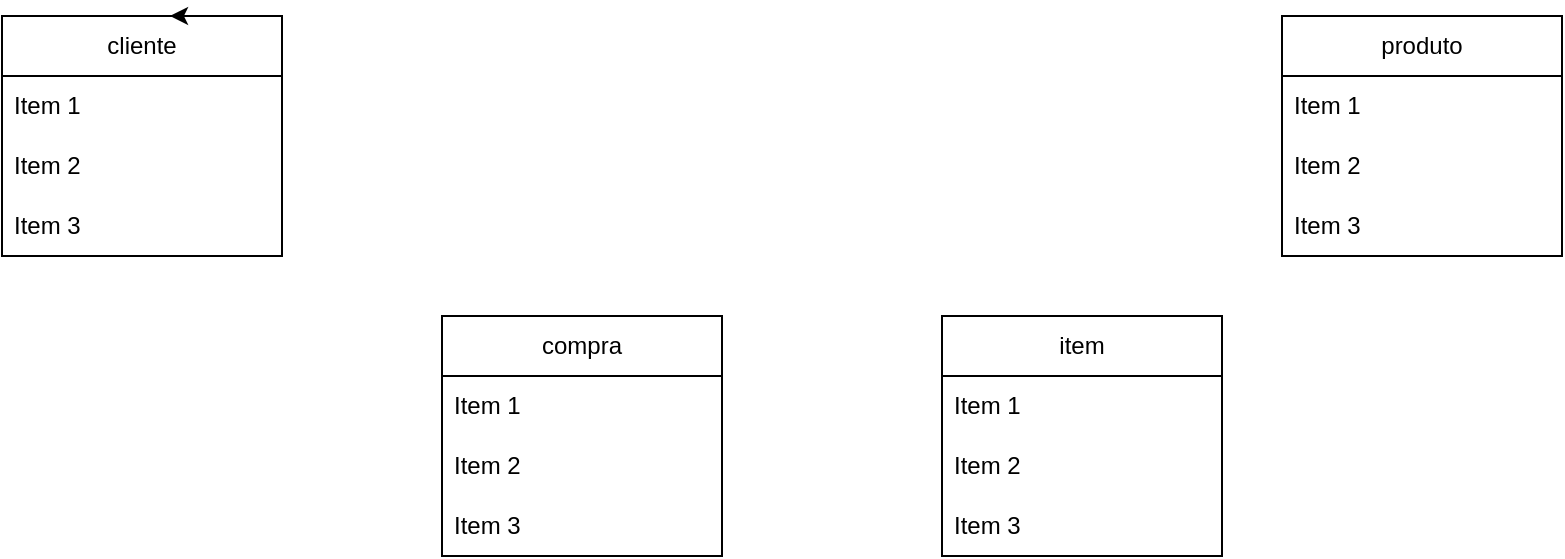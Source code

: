 <mxfile version="21.1.4" type="device">
  <diagram name="Página-1" id="mCMmeOH2ORv3hlpzxNCA">
    <mxGraphModel dx="954" dy="559" grid="1" gridSize="10" guides="1" tooltips="1" connect="1" arrows="1" fold="1" page="1" pageScale="1" pageWidth="827" pageHeight="1169" math="0" shadow="0">
      <root>
        <mxCell id="0" />
        <mxCell id="1" parent="0" />
        <mxCell id="1de8rBF5oALxf4JBLK5O-2" value="cliente" style="swimlane;fontStyle=0;childLayout=stackLayout;horizontal=1;startSize=30;horizontalStack=0;resizeParent=1;resizeParentMax=0;resizeLast=0;collapsible=1;marginBottom=0;whiteSpace=wrap;html=1;" vertex="1" parent="1">
          <mxGeometry x="20" y="150" width="140" height="120" as="geometry" />
        </mxCell>
        <mxCell id="1de8rBF5oALxf4JBLK5O-3" value="Item 1" style="text;strokeColor=none;fillColor=none;align=left;verticalAlign=middle;spacingLeft=4;spacingRight=4;overflow=hidden;points=[[0,0.5],[1,0.5]];portConstraint=eastwest;rotatable=0;whiteSpace=wrap;html=1;" vertex="1" parent="1de8rBF5oALxf4JBLK5O-2">
          <mxGeometry y="30" width="140" height="30" as="geometry" />
        </mxCell>
        <mxCell id="1de8rBF5oALxf4JBLK5O-4" value="Item 2" style="text;strokeColor=none;fillColor=none;align=left;verticalAlign=middle;spacingLeft=4;spacingRight=4;overflow=hidden;points=[[0,0.5],[1,0.5]];portConstraint=eastwest;rotatable=0;whiteSpace=wrap;html=1;" vertex="1" parent="1de8rBF5oALxf4JBLK5O-2">
          <mxGeometry y="60" width="140" height="30" as="geometry" />
        </mxCell>
        <mxCell id="1de8rBF5oALxf4JBLK5O-5" value="Item 3" style="text;strokeColor=none;fillColor=none;align=left;verticalAlign=middle;spacingLeft=4;spacingRight=4;overflow=hidden;points=[[0,0.5],[1,0.5]];portConstraint=eastwest;rotatable=0;whiteSpace=wrap;html=1;" vertex="1" parent="1de8rBF5oALxf4JBLK5O-2">
          <mxGeometry y="90" width="140" height="30" as="geometry" />
        </mxCell>
        <mxCell id="1de8rBF5oALxf4JBLK5O-6" value="compra" style="swimlane;fontStyle=0;childLayout=stackLayout;horizontal=1;startSize=30;horizontalStack=0;resizeParent=1;resizeParentMax=0;resizeLast=0;collapsible=1;marginBottom=0;whiteSpace=wrap;html=1;" vertex="1" parent="1">
          <mxGeometry x="240" y="300" width="140" height="120" as="geometry" />
        </mxCell>
        <mxCell id="1de8rBF5oALxf4JBLK5O-7" value="Item 1" style="text;strokeColor=none;fillColor=none;align=left;verticalAlign=middle;spacingLeft=4;spacingRight=4;overflow=hidden;points=[[0,0.5],[1,0.5]];portConstraint=eastwest;rotatable=0;whiteSpace=wrap;html=1;" vertex="1" parent="1de8rBF5oALxf4JBLK5O-6">
          <mxGeometry y="30" width="140" height="30" as="geometry" />
        </mxCell>
        <mxCell id="1de8rBF5oALxf4JBLK5O-8" value="Item 2" style="text;strokeColor=none;fillColor=none;align=left;verticalAlign=middle;spacingLeft=4;spacingRight=4;overflow=hidden;points=[[0,0.5],[1,0.5]];portConstraint=eastwest;rotatable=0;whiteSpace=wrap;html=1;" vertex="1" parent="1de8rBF5oALxf4JBLK5O-6">
          <mxGeometry y="60" width="140" height="30" as="geometry" />
        </mxCell>
        <mxCell id="1de8rBF5oALxf4JBLK5O-9" value="Item 3" style="text;strokeColor=none;fillColor=none;align=left;verticalAlign=middle;spacingLeft=4;spacingRight=4;overflow=hidden;points=[[0,0.5],[1,0.5]];portConstraint=eastwest;rotatable=0;whiteSpace=wrap;html=1;" vertex="1" parent="1de8rBF5oALxf4JBLK5O-6">
          <mxGeometry y="90" width="140" height="30" as="geometry" />
        </mxCell>
        <mxCell id="1de8rBF5oALxf4JBLK5O-10" value="item" style="swimlane;fontStyle=0;childLayout=stackLayout;horizontal=1;startSize=30;horizontalStack=0;resizeParent=1;resizeParentMax=0;resizeLast=0;collapsible=1;marginBottom=0;whiteSpace=wrap;html=1;" vertex="1" parent="1">
          <mxGeometry x="490" y="300" width="140" height="120" as="geometry" />
        </mxCell>
        <mxCell id="1de8rBF5oALxf4JBLK5O-11" value="Item 1" style="text;strokeColor=none;fillColor=none;align=left;verticalAlign=middle;spacingLeft=4;spacingRight=4;overflow=hidden;points=[[0,0.5],[1,0.5]];portConstraint=eastwest;rotatable=0;whiteSpace=wrap;html=1;" vertex="1" parent="1de8rBF5oALxf4JBLK5O-10">
          <mxGeometry y="30" width="140" height="30" as="geometry" />
        </mxCell>
        <mxCell id="1de8rBF5oALxf4JBLK5O-12" value="Item 2" style="text;strokeColor=none;fillColor=none;align=left;verticalAlign=middle;spacingLeft=4;spacingRight=4;overflow=hidden;points=[[0,0.5],[1,0.5]];portConstraint=eastwest;rotatable=0;whiteSpace=wrap;html=1;" vertex="1" parent="1de8rBF5oALxf4JBLK5O-10">
          <mxGeometry y="60" width="140" height="30" as="geometry" />
        </mxCell>
        <mxCell id="1de8rBF5oALxf4JBLK5O-13" value="Item 3" style="text;strokeColor=none;fillColor=none;align=left;verticalAlign=middle;spacingLeft=4;spacingRight=4;overflow=hidden;points=[[0,0.5],[1,0.5]];portConstraint=eastwest;rotatable=0;whiteSpace=wrap;html=1;" vertex="1" parent="1de8rBF5oALxf4JBLK5O-10">
          <mxGeometry y="90" width="140" height="30" as="geometry" />
        </mxCell>
        <mxCell id="1de8rBF5oALxf4JBLK5O-14" value="produto" style="swimlane;fontStyle=0;childLayout=stackLayout;horizontal=1;startSize=30;horizontalStack=0;resizeParent=1;resizeParentMax=0;resizeLast=0;collapsible=1;marginBottom=0;whiteSpace=wrap;html=1;" vertex="1" parent="1">
          <mxGeometry x="660" y="150" width="140" height="120" as="geometry" />
        </mxCell>
        <mxCell id="1de8rBF5oALxf4JBLK5O-15" value="Item 1" style="text;strokeColor=none;fillColor=none;align=left;verticalAlign=middle;spacingLeft=4;spacingRight=4;overflow=hidden;points=[[0,0.5],[1,0.5]];portConstraint=eastwest;rotatable=0;whiteSpace=wrap;html=1;" vertex="1" parent="1de8rBF5oALxf4JBLK5O-14">
          <mxGeometry y="30" width="140" height="30" as="geometry" />
        </mxCell>
        <mxCell id="1de8rBF5oALxf4JBLK5O-16" value="Item 2" style="text;strokeColor=none;fillColor=none;align=left;verticalAlign=middle;spacingLeft=4;spacingRight=4;overflow=hidden;points=[[0,0.5],[1,0.5]];portConstraint=eastwest;rotatable=0;whiteSpace=wrap;html=1;" vertex="1" parent="1de8rBF5oALxf4JBLK5O-14">
          <mxGeometry y="60" width="140" height="30" as="geometry" />
        </mxCell>
        <mxCell id="1de8rBF5oALxf4JBLK5O-17" value="Item 3" style="text;strokeColor=none;fillColor=none;align=left;verticalAlign=middle;spacingLeft=4;spacingRight=4;overflow=hidden;points=[[0,0.5],[1,0.5]];portConstraint=eastwest;rotatable=0;whiteSpace=wrap;html=1;" vertex="1" parent="1de8rBF5oALxf4JBLK5O-14">
          <mxGeometry y="90" width="140" height="30" as="geometry" />
        </mxCell>
        <mxCell id="1de8rBF5oALxf4JBLK5O-18" style="edgeStyle=orthogonalEdgeStyle;rounded=0;orthogonalLoop=1;jettySize=auto;html=1;exitX=0.75;exitY=0;exitDx=0;exitDy=0;entryX=0.6;entryY=0.008;entryDx=0;entryDy=0;entryPerimeter=0;" edge="1" parent="1" source="1de8rBF5oALxf4JBLK5O-2" target="1de8rBF5oALxf4JBLK5O-2">
          <mxGeometry relative="1" as="geometry" />
        </mxCell>
      </root>
    </mxGraphModel>
  </diagram>
</mxfile>
